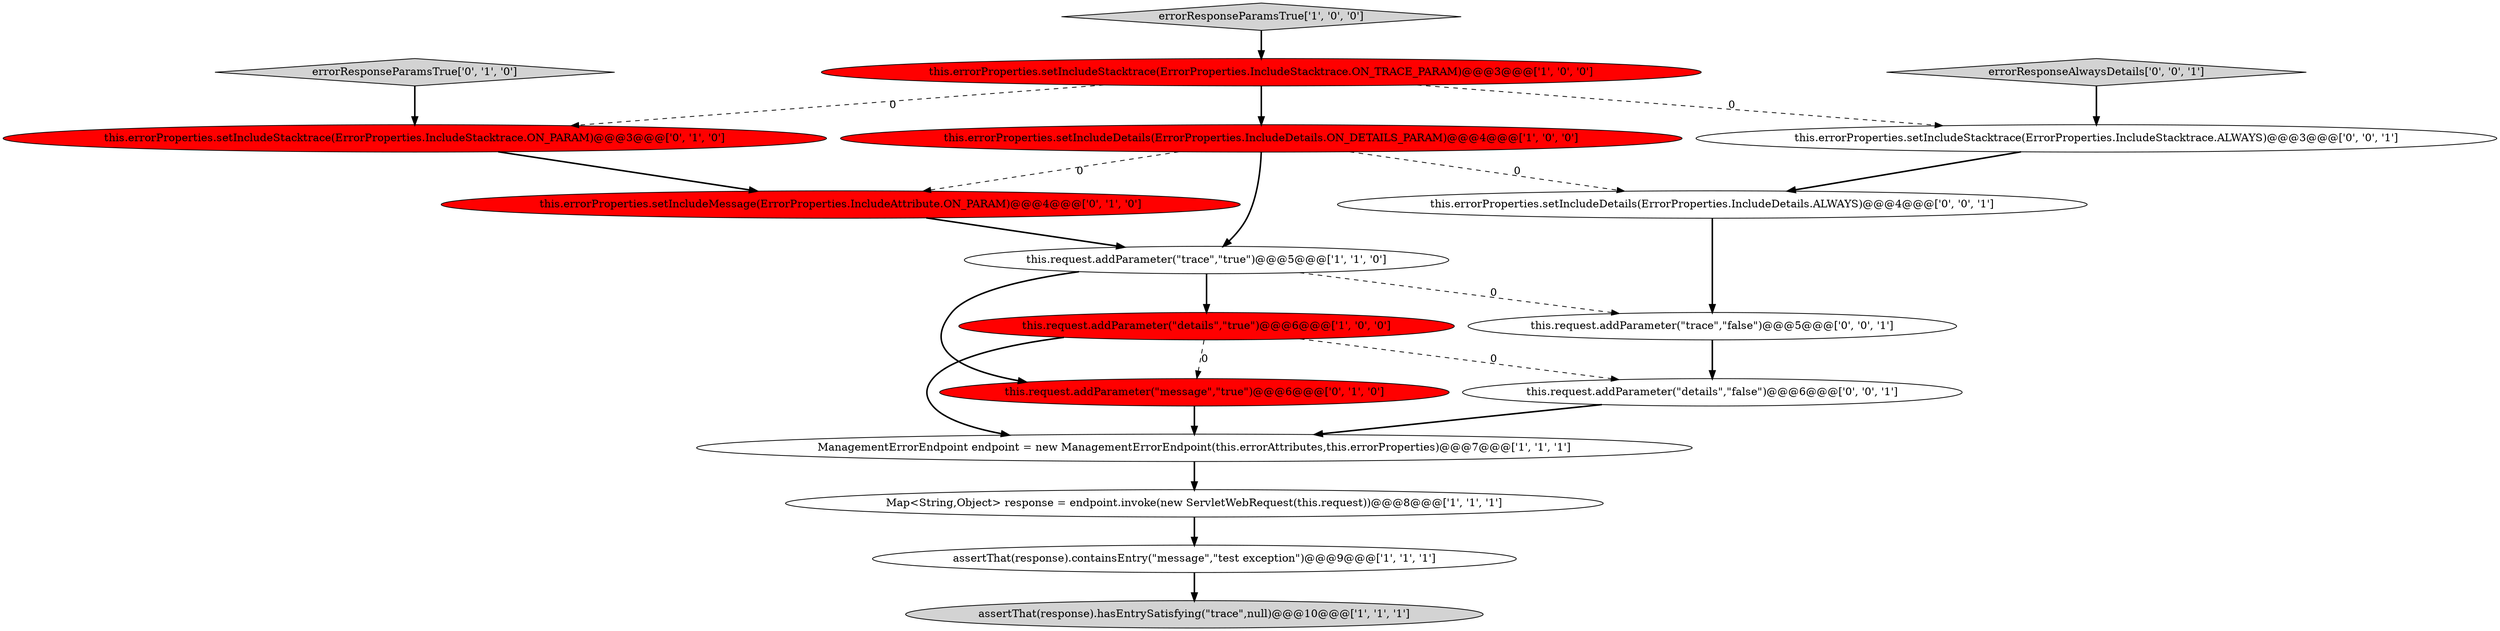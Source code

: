 digraph {
3 [style = filled, label = "assertThat(response).hasEntrySatisfying(\"trace\",null)@@@10@@@['1', '1', '1']", fillcolor = lightgray, shape = ellipse image = "AAA0AAABBB1BBB"];
1 [style = filled, label = "errorResponseParamsTrue['1', '0', '0']", fillcolor = lightgray, shape = diamond image = "AAA0AAABBB1BBB"];
15 [style = filled, label = "errorResponseAlwaysDetails['0', '0', '1']", fillcolor = lightgray, shape = diamond image = "AAA0AAABBB3BBB"];
11 [style = filled, label = "this.errorProperties.setIncludeStacktrace(ErrorProperties.IncludeStacktrace.ON_PARAM)@@@3@@@['0', '1', '0']", fillcolor = red, shape = ellipse image = "AAA1AAABBB2BBB"];
2 [style = filled, label = "this.errorProperties.setIncludeDetails(ErrorProperties.IncludeDetails.ON_DETAILS_PARAM)@@@4@@@['1', '0', '0']", fillcolor = red, shape = ellipse image = "AAA1AAABBB1BBB"];
9 [style = filled, label = "errorResponseParamsTrue['0', '1', '0']", fillcolor = lightgray, shape = diamond image = "AAA0AAABBB2BBB"];
7 [style = filled, label = "assertThat(response).containsEntry(\"message\",\"test exception\")@@@9@@@['1', '1', '1']", fillcolor = white, shape = ellipse image = "AAA0AAABBB1BBB"];
8 [style = filled, label = "ManagementErrorEndpoint endpoint = new ManagementErrorEndpoint(this.errorAttributes,this.errorProperties)@@@7@@@['1', '1', '1']", fillcolor = white, shape = ellipse image = "AAA0AAABBB1BBB"];
0 [style = filled, label = "Map<String,Object> response = endpoint.invoke(new ServletWebRequest(this.request))@@@8@@@['1', '1', '1']", fillcolor = white, shape = ellipse image = "AAA0AAABBB1BBB"];
16 [style = filled, label = "this.errorProperties.setIncludeDetails(ErrorProperties.IncludeDetails.ALWAYS)@@@4@@@['0', '0', '1']", fillcolor = white, shape = ellipse image = "AAA0AAABBB3BBB"];
6 [style = filled, label = "this.request.addParameter(\"details\",\"true\")@@@6@@@['1', '0', '0']", fillcolor = red, shape = ellipse image = "AAA1AAABBB1BBB"];
17 [style = filled, label = "this.request.addParameter(\"trace\",\"false\")@@@5@@@['0', '0', '1']", fillcolor = white, shape = ellipse image = "AAA0AAABBB3BBB"];
5 [style = filled, label = "this.errorProperties.setIncludeStacktrace(ErrorProperties.IncludeStacktrace.ON_TRACE_PARAM)@@@3@@@['1', '0', '0']", fillcolor = red, shape = ellipse image = "AAA1AAABBB1BBB"];
4 [style = filled, label = "this.request.addParameter(\"trace\",\"true\")@@@5@@@['1', '1', '0']", fillcolor = white, shape = ellipse image = "AAA0AAABBB1BBB"];
14 [style = filled, label = "this.errorProperties.setIncludeStacktrace(ErrorProperties.IncludeStacktrace.ALWAYS)@@@3@@@['0', '0', '1']", fillcolor = white, shape = ellipse image = "AAA0AAABBB3BBB"];
10 [style = filled, label = "this.errorProperties.setIncludeMessage(ErrorProperties.IncludeAttribute.ON_PARAM)@@@4@@@['0', '1', '0']", fillcolor = red, shape = ellipse image = "AAA1AAABBB2BBB"];
13 [style = filled, label = "this.request.addParameter(\"details\",\"false\")@@@6@@@['0', '0', '1']", fillcolor = white, shape = ellipse image = "AAA0AAABBB3BBB"];
12 [style = filled, label = "this.request.addParameter(\"message\",\"true\")@@@6@@@['0', '1', '0']", fillcolor = red, shape = ellipse image = "AAA1AAABBB2BBB"];
1->5 [style = bold, label=""];
14->16 [style = bold, label=""];
5->14 [style = dashed, label="0"];
9->11 [style = bold, label=""];
15->14 [style = bold, label=""];
4->17 [style = dashed, label="0"];
4->6 [style = bold, label=""];
16->17 [style = bold, label=""];
2->4 [style = bold, label=""];
7->3 [style = bold, label=""];
2->10 [style = dashed, label="0"];
0->7 [style = bold, label=""];
6->12 [style = dashed, label="0"];
8->0 [style = bold, label=""];
5->2 [style = bold, label=""];
6->13 [style = dashed, label="0"];
5->11 [style = dashed, label="0"];
11->10 [style = bold, label=""];
12->8 [style = bold, label=""];
2->16 [style = dashed, label="0"];
6->8 [style = bold, label=""];
10->4 [style = bold, label=""];
4->12 [style = bold, label=""];
17->13 [style = bold, label=""];
13->8 [style = bold, label=""];
}
